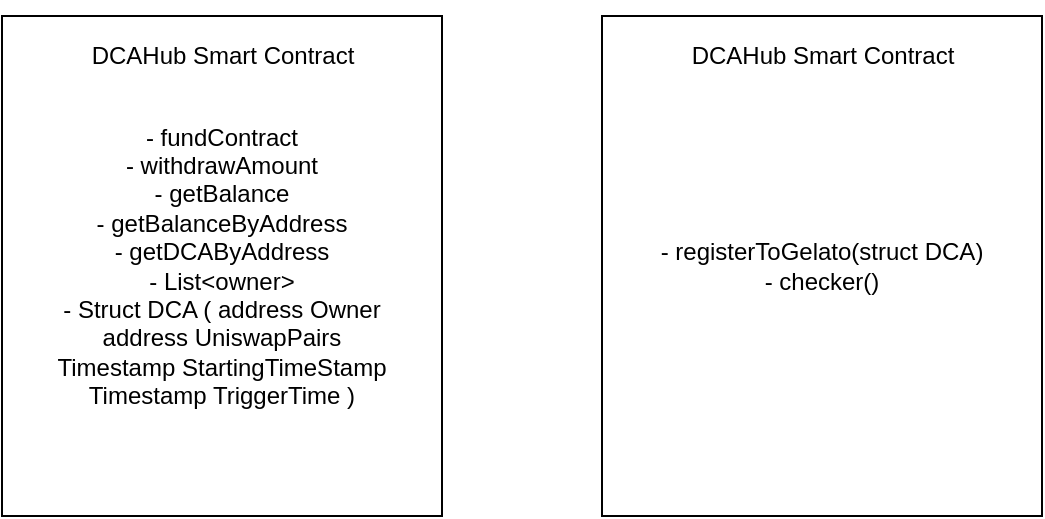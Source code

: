 <mxfile version="17.1.2" type="device"><diagram id="XCZqTrYJokUL1tnm9S1u" name="Page-1"><mxGraphModel dx="831" dy="581" grid="1" gridSize="10" guides="1" tooltips="1" connect="1" arrows="1" fold="1" page="1" pageScale="1" pageWidth="827" pageHeight="1169" math="0" shadow="0"><root><mxCell id="0"/><mxCell id="1" parent="0"/><mxCell id="ShKLIgDk-nrKziwzEE8E-8" style="edgeStyle=orthogonalEdgeStyle;rounded=0;orthogonalLoop=1;jettySize=auto;html=1;exitX=0.5;exitY=0;exitDx=0;exitDy=0;entryX=0.507;entryY=0.05;entryDx=0;entryDy=0;entryPerimeter=0;" edge="1" parent="1" source="ShKLIgDk-nrKziwzEE8E-5" target="ShKLIgDk-nrKziwzEE8E-4"><mxGeometry relative="1" as="geometry"/></mxCell><mxCell id="ShKLIgDk-nrKziwzEE8E-5" value="" style="whiteSpace=wrap;html=1;" vertex="1" parent="1"><mxGeometry x="100" y="80" width="220" height="250" as="geometry"/></mxCell><mxCell id="ShKLIgDk-nrKziwzEE8E-4" value="DCAHub Smart Contract" style="text;html=1;align=center;verticalAlign=middle;resizable=0;points=[];autosize=1;strokeColor=none;fillColor=none;" vertex="1" parent="1"><mxGeometry x="135" y="90" width="150" height="20" as="geometry"/></mxCell><mxCell id="ShKLIgDk-nrKziwzEE8E-6" value="- fundContract&lt;br&gt;- withdrawAmount&lt;br&gt;- getBalance&lt;br&gt;- getBalanceByAddress&lt;br&gt;- getDCAByAddress&lt;br&gt;- List&amp;lt;owner&amp;gt;&lt;br&gt;- Struct DCA ( address Owner&lt;br&gt;address UniswapPairs&lt;br&gt;Timestamp StartingTimeStamp&lt;br&gt;Timestamp TriggerTime )" style="text;html=1;strokeColor=none;fillColor=none;align=center;verticalAlign=middle;whiteSpace=wrap;rounded=0;" vertex="1" parent="1"><mxGeometry x="100" y="80" width="220" height="250" as="geometry"/></mxCell><mxCell id="ShKLIgDk-nrKziwzEE8E-9" value="" style="whiteSpace=wrap;html=1;" vertex="1" parent="1"><mxGeometry x="400" y="80" width="220" height="250" as="geometry"/></mxCell><mxCell id="ShKLIgDk-nrKziwzEE8E-10" value="DCAHub Smart Contract" style="text;html=1;align=center;verticalAlign=middle;resizable=0;points=[];autosize=1;strokeColor=none;fillColor=none;" vertex="1" parent="1"><mxGeometry x="435" y="90" width="150" height="20" as="geometry"/></mxCell><mxCell id="ShKLIgDk-nrKziwzEE8E-11" value="- registerToGelato(struct DCA)&lt;br&gt;- checker()" style="text;html=1;strokeColor=none;fillColor=none;align=center;verticalAlign=middle;whiteSpace=wrap;rounded=0;" vertex="1" parent="1"><mxGeometry x="400" y="80" width="220" height="250" as="geometry"/></mxCell></root></mxGraphModel></diagram></mxfile>